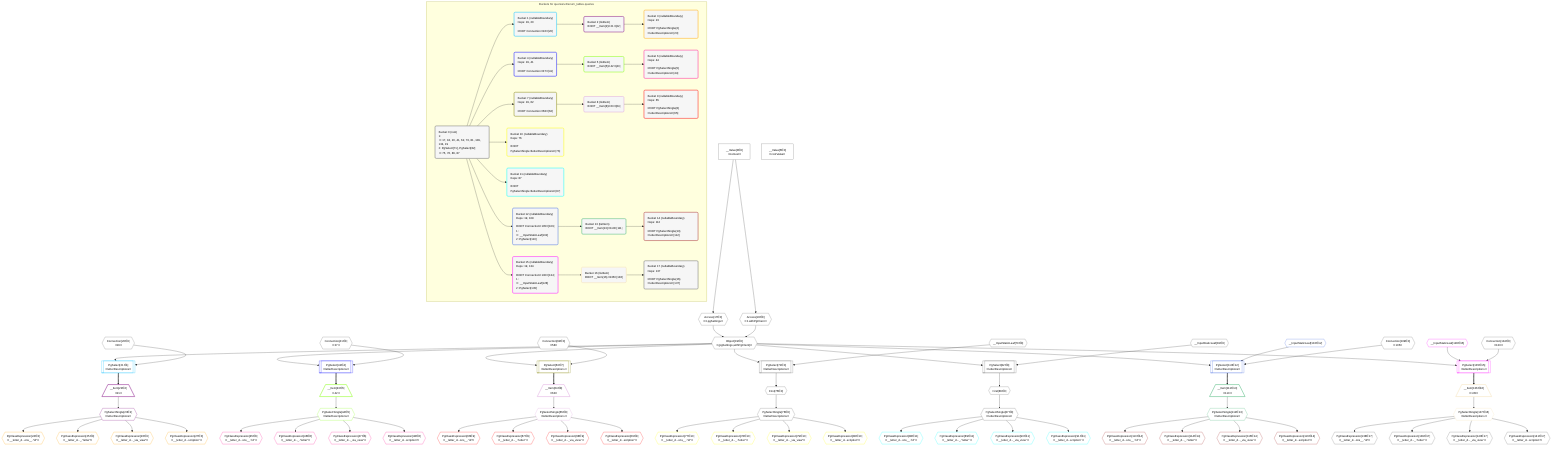 %%{init: {'themeVariables': { 'fontSize': '12px'}}}%%
graph TD
    classDef path fill:#eee,stroke:#000,color:#000
    classDef plan fill:#fff,stroke-width:1px,color:#000
    classDef itemplan fill:#fff,stroke-width:2px,color:#000
    classDef unbatchedplan fill:#dff,stroke-width:1px,color:#000
    classDef sideeffectplan fill:#fcc,stroke-width:2px,color:#000
    classDef bucket fill:#f6f6f6,color:#000,stroke-width:2px,text-align:left


    %% define steps
    __Value3["__Value[3∈0]<br />ᐸcontextᐳ"]:::plan
    __Value5["__Value[5∈0]<br />ᐸrootValueᐳ"]:::plan
    Access17{{"Access[17∈0]<br />ᐸ3.pgSettingsᐳ"}}:::plan
    Access18{{"Access[18∈0]<br />ᐸ3.withPgClientᐳ"}}:::plan
    Object19{{"Object[19∈0]<br />ᐸ{pgSettings,withPgClient}ᐳ"}}:::plan
    Connection20{{"Connection[20∈0]<br />ᐸ16ᐳ"}}:::plan
    PgSelect21[["PgSelect[21∈1]<br />ᐸletterDescriptionsᐳ"]]:::plan
    __Item22[/"__Item[22∈2]<br />ᐸ21ᐳ"\]:::itemplan
    PgSelectSingle23{{"PgSelectSingle[23∈2]<br />ᐸletterDescriptionsᐳ"}}:::plan
    PgClassExpression24{{"PgClassExpression[24∈3]<br />ᐸ__letter_d...ons__.”id”ᐳ"}}:::plan
    PgClassExpression25{{"PgClassExpression[25∈3]<br />ᐸ__letter_d..._.”letter”ᐳ"}}:::plan
    PgClassExpression26{{"PgClassExpression[26∈3]<br />ᐸ__letter_d..._via_view”ᐳ"}}:::plan
    PgClassExpression27{{"PgClassExpression[27∈3]<br />ᐸ__letter_d...scription”ᐳ"}}:::plan
    Connection41{{"Connection[41∈0]<br />ᐸ37ᐳ"}}:::plan
    PgSelect42[["PgSelect[42∈4]<br />ᐸletterDescriptionsᐳ"]]:::plan
    __Item43[/"__Item[43∈5]<br />ᐸ42ᐳ"\]:::itemplan
    PgSelectSingle44{{"PgSelectSingle[44∈5]<br />ᐸletterDescriptionsᐳ"}}:::plan
    PgClassExpression45{{"PgClassExpression[45∈6]<br />ᐸ__letter_d...ons__.”id”ᐳ"}}:::plan
    PgClassExpression46{{"PgClassExpression[46∈6]<br />ᐸ__letter_d..._.”letter”ᐳ"}}:::plan
    PgClassExpression47{{"PgClassExpression[47∈6]<br />ᐸ__letter_d..._via_view”ᐳ"}}:::plan
    PgClassExpression48{{"PgClassExpression[48∈6]<br />ᐸ__letter_d...scription”ᐳ"}}:::plan
    Connection62{{"Connection[62∈0]<br />ᐸ58ᐳ"}}:::plan
    PgSelect63[["PgSelect[63∈7]<br />ᐸletterDescriptionsᐳ"]]:::plan
    __Item64[/"__Item[64∈8]<br />ᐸ63ᐳ"\]:::itemplan
    PgSelectSingle65{{"PgSelectSingle[65∈8]<br />ᐸletterDescriptionsᐳ"}}:::plan
    PgClassExpression66{{"PgClassExpression[66∈9]<br />ᐸ__letter_d...ons__.”id”ᐳ"}}:::plan
    PgClassExpression67{{"PgClassExpression[67∈9]<br />ᐸ__letter_d..._.”letter”ᐳ"}}:::plan
    PgClassExpression68{{"PgClassExpression[68∈9]<br />ᐸ__letter_d..._via_view”ᐳ"}}:::plan
    PgClassExpression69{{"PgClassExpression[69∈9]<br />ᐸ__letter_d...scription”ᐳ"}}:::plan
    __InputStaticLeaf70{{"__InputStaticLeaf[70∈0]"}}:::plan
    PgSelect71[["PgSelect[71∈0]<br />ᐸletterDescriptionsᐳ"]]:::plan
    First75{{"First[75∈0]"}}:::plan
    PgSelectSingle76{{"PgSelectSingle[76∈0]<br />ᐸletterDescriptionsᐳ"}}:::plan
    PgClassExpression77{{"PgClassExpression[77∈10]<br />ᐸ__letter_d...ons__.”id”ᐳ"}}:::plan
    PgClassExpression78{{"PgClassExpression[78∈10]<br />ᐸ__letter_d..._.”letter”ᐳ"}}:::plan
    PgClassExpression79{{"PgClassExpression[79∈10]<br />ᐸ__letter_d..._via_view”ᐳ"}}:::plan
    PgClassExpression80{{"PgClassExpression[80∈10]<br />ᐸ__letter_d...scription”ᐳ"}}:::plan
    __InputStaticLeaf81{{"__InputStaticLeaf[81∈0]"}}:::plan
    PgSelect82[["PgSelect[82∈0]<br />ᐸletterDescriptionsᐳ"]]:::plan
    First86{{"First[86∈0]"}}:::plan
    PgSelectSingle87{{"PgSelectSingle[87∈0]<br />ᐸletterDescriptionsᐳ"}}:::plan
    PgClassExpression88{{"PgClassExpression[88∈11]<br />ᐸ__letter_d...ons__.”id”ᐳ"}}:::plan
    PgClassExpression89{{"PgClassExpression[89∈11]<br />ᐸ__letter_d..._.”letter”ᐳ"}}:::plan
    PgClassExpression90{{"PgClassExpression[90∈11]<br />ᐸ__letter_d..._via_view”ᐳ"}}:::plan
    PgClassExpression91{{"PgClassExpression[91∈11]<br />ᐸ__letter_d...scription”ᐳ"}}:::plan
    __InputStaticLeaf102{{"__InputStaticLeaf[102∈12]"}}:::plan
    Connection109{{"Connection[109∈0]<br />ᐸ105ᐳ"}}:::plan
    PgSelect110[["PgSelect[110∈12]<br />ᐸletterDescriptionsᐳ"]]:::plan
    __Item111[/"__Item[111∈13]<br />ᐸ110ᐳ"\]:::itemplan
    PgSelectSingle112{{"PgSelectSingle[112∈13]<br />ᐸletterDescriptionsᐳ"}}:::plan
    PgClassExpression113{{"PgClassExpression[113∈14]<br />ᐸ__letter_d...ons__.”id”ᐳ"}}:::plan
    PgClassExpression114{{"PgClassExpression[114∈14]<br />ᐸ__letter_d..._.”letter”ᐳ"}}:::plan
    PgClassExpression115{{"PgClassExpression[115∈14]<br />ᐸ__letter_d..._via_view”ᐳ"}}:::plan
    PgClassExpression116{{"PgClassExpression[116∈14]<br />ᐸ__letter_d...scription”ᐳ"}}:::plan
    __InputStaticLeaf128{{"__InputStaticLeaf[128∈15]"}}:::plan
    Connection134{{"Connection[134∈0]<br />ᐸ130ᐳ"}}:::plan
    PgSelect135[["PgSelect[135∈15]<br />ᐸletterDescriptionsᐳ"]]:::plan
    __Item136[/"__Item[136∈16]<br />ᐸ135ᐳ"\]:::itemplan
    PgSelectSingle137{{"PgSelectSingle[137∈16]<br />ᐸletterDescriptionsᐳ"}}:::plan
    PgClassExpression138{{"PgClassExpression[138∈17]<br />ᐸ__letter_d...ons__.”id”ᐳ"}}:::plan
    PgClassExpression139{{"PgClassExpression[139∈17]<br />ᐸ__letter_d..._.”letter”ᐳ"}}:::plan
    PgClassExpression140{{"PgClassExpression[140∈17]<br />ᐸ__letter_d..._via_view”ᐳ"}}:::plan
    PgClassExpression141{{"PgClassExpression[141∈17]<br />ᐸ__letter_d...scription”ᐳ"}}:::plan

    %% plan dependencies
    __Value3 --> Access17
    __Value3 --> Access18
    Access17 & Access18 --> Object19
    Object19 & Connection20 --> PgSelect21
    PgSelect21 ==> __Item22
    __Item22 --> PgSelectSingle23
    PgSelectSingle23 --> PgClassExpression24
    PgSelectSingle23 --> PgClassExpression25
    PgSelectSingle23 --> PgClassExpression26
    PgSelectSingle23 --> PgClassExpression27
    Object19 & Connection41 --> PgSelect42
    PgSelect42 ==> __Item43
    __Item43 --> PgSelectSingle44
    PgSelectSingle44 --> PgClassExpression45
    PgSelectSingle44 --> PgClassExpression46
    PgSelectSingle44 --> PgClassExpression47
    PgSelectSingle44 --> PgClassExpression48
    Object19 & Connection62 --> PgSelect63
    PgSelect63 ==> __Item64
    __Item64 --> PgSelectSingle65
    PgSelectSingle65 --> PgClassExpression66
    PgSelectSingle65 --> PgClassExpression67
    PgSelectSingle65 --> PgClassExpression68
    PgSelectSingle65 --> PgClassExpression69
    Object19 & __InputStaticLeaf70 --> PgSelect71
    PgSelect71 --> First75
    First75 --> PgSelectSingle76
    PgSelectSingle76 --> PgClassExpression77
    PgSelectSingle76 --> PgClassExpression78
    PgSelectSingle76 --> PgClassExpression79
    PgSelectSingle76 --> PgClassExpression80
    Object19 & __InputStaticLeaf81 --> PgSelect82
    PgSelect82 --> First86
    First86 --> PgSelectSingle87
    PgSelectSingle87 --> PgClassExpression88
    PgSelectSingle87 --> PgClassExpression89
    PgSelectSingle87 --> PgClassExpression90
    PgSelectSingle87 --> PgClassExpression91
    Object19 & __InputStaticLeaf102 & Connection109 --> PgSelect110
    PgSelect110 ==> __Item111
    __Item111 --> PgSelectSingle112
    PgSelectSingle112 --> PgClassExpression113
    PgSelectSingle112 --> PgClassExpression114
    PgSelectSingle112 --> PgClassExpression115
    PgSelectSingle112 --> PgClassExpression116
    Object19 & __InputStaticLeaf128 & Connection134 --> PgSelect135
    PgSelect135 ==> __Item136
    __Item136 --> PgSelectSingle137
    PgSelectSingle137 --> PgClassExpression138
    PgSelectSingle137 --> PgClassExpression139
    PgSelectSingle137 --> PgClassExpression140
    PgSelectSingle137 --> PgClassExpression141

    subgraph "Buckets for queries/v4/enum_tables.queries"
    Bucket0("Bucket 0 (root)<br />1: <br />ᐳ: 17, 18, 20, 41, 62, 70, 81, 109, 134, 19<br />2: PgSelect[71], PgSelect[82]<br />ᐳ: 75, 76, 86, 87"):::bucket
    classDef bucket0 stroke:#696969
    class Bucket0,__Value3,__Value5,Access17,Access18,Object19,Connection20,Connection41,Connection62,__InputStaticLeaf70,PgSelect71,First75,PgSelectSingle76,__InputStaticLeaf81,PgSelect82,First86,PgSelectSingle87,Connection109,Connection134 bucket0
    Bucket1("Bucket 1 (nullableBoundary)<br />Deps: 19, 20<br /><br />ROOT Connectionᐸ16ᐳ[20]"):::bucket
    classDef bucket1 stroke:#00bfff
    class Bucket1,PgSelect21 bucket1
    Bucket2("Bucket 2 (listItem)<br />ROOT __Item{2}ᐸ21ᐳ[22]"):::bucket
    classDef bucket2 stroke:#7f007f
    class Bucket2,__Item22,PgSelectSingle23 bucket2
    Bucket3("Bucket 3 (nullableBoundary)<br />Deps: 23<br /><br />ROOT PgSelectSingle{2}ᐸletterDescriptionsᐳ[23]"):::bucket
    classDef bucket3 stroke:#ffa500
    class Bucket3,PgClassExpression24,PgClassExpression25,PgClassExpression26,PgClassExpression27 bucket3
    Bucket4("Bucket 4 (nullableBoundary)<br />Deps: 19, 41<br /><br />ROOT Connectionᐸ37ᐳ[41]"):::bucket
    classDef bucket4 stroke:#0000ff
    class Bucket4,PgSelect42 bucket4
    Bucket5("Bucket 5 (listItem)<br />ROOT __Item{5}ᐸ42ᐳ[43]"):::bucket
    classDef bucket5 stroke:#7fff00
    class Bucket5,__Item43,PgSelectSingle44 bucket5
    Bucket6("Bucket 6 (nullableBoundary)<br />Deps: 44<br /><br />ROOT PgSelectSingle{5}ᐸletterDescriptionsᐳ[44]"):::bucket
    classDef bucket6 stroke:#ff1493
    class Bucket6,PgClassExpression45,PgClassExpression46,PgClassExpression47,PgClassExpression48 bucket6
    Bucket7("Bucket 7 (nullableBoundary)<br />Deps: 19, 62<br /><br />ROOT Connectionᐸ58ᐳ[62]"):::bucket
    classDef bucket7 stroke:#808000
    class Bucket7,PgSelect63 bucket7
    Bucket8("Bucket 8 (listItem)<br />ROOT __Item{8}ᐸ63ᐳ[64]"):::bucket
    classDef bucket8 stroke:#dda0dd
    class Bucket8,__Item64,PgSelectSingle65 bucket8
    Bucket9("Bucket 9 (nullableBoundary)<br />Deps: 65<br /><br />ROOT PgSelectSingle{8}ᐸletterDescriptionsᐳ[65]"):::bucket
    classDef bucket9 stroke:#ff0000
    class Bucket9,PgClassExpression66,PgClassExpression67,PgClassExpression68,PgClassExpression69 bucket9
    Bucket10("Bucket 10 (nullableBoundary)<br />Deps: 76<br /><br />ROOT PgSelectSingleᐸletterDescriptionsᐳ[76]"):::bucket
    classDef bucket10 stroke:#ffff00
    class Bucket10,PgClassExpression77,PgClassExpression78,PgClassExpression79,PgClassExpression80 bucket10
    Bucket11("Bucket 11 (nullableBoundary)<br />Deps: 87<br /><br />ROOT PgSelectSingleᐸletterDescriptionsᐳ[87]"):::bucket
    classDef bucket11 stroke:#00ffff
    class Bucket11,PgClassExpression88,PgClassExpression89,PgClassExpression90,PgClassExpression91 bucket11
    Bucket12("Bucket 12 (nullableBoundary)<br />Deps: 19, 109<br /><br />ROOT Connectionᐸ105ᐳ[109]<br />1: <br />ᐳ: __InputStaticLeaf[102]<br />2: PgSelect[110]"):::bucket
    classDef bucket12 stroke:#4169e1
    class Bucket12,__InputStaticLeaf102,PgSelect110 bucket12
    Bucket13("Bucket 13 (listItem)<br />ROOT __Item{13}ᐸ110ᐳ[111]"):::bucket
    classDef bucket13 stroke:#3cb371
    class Bucket13,__Item111,PgSelectSingle112 bucket13
    Bucket14("Bucket 14 (nullableBoundary)<br />Deps: 112<br /><br />ROOT PgSelectSingle{13}ᐸletterDescriptionsᐳ[112]"):::bucket
    classDef bucket14 stroke:#a52a2a
    class Bucket14,PgClassExpression113,PgClassExpression114,PgClassExpression115,PgClassExpression116 bucket14
    Bucket15("Bucket 15 (nullableBoundary)<br />Deps: 19, 134<br /><br />ROOT Connectionᐸ130ᐳ[134]<br />1: <br />ᐳ: __InputStaticLeaf[128]<br />2: PgSelect[135]"):::bucket
    classDef bucket15 stroke:#ff00ff
    class Bucket15,__InputStaticLeaf128,PgSelect135 bucket15
    Bucket16("Bucket 16 (listItem)<br />ROOT __Item{16}ᐸ135ᐳ[136]"):::bucket
    classDef bucket16 stroke:#f5deb3
    class Bucket16,__Item136,PgSelectSingle137 bucket16
    Bucket17("Bucket 17 (nullableBoundary)<br />Deps: 137<br /><br />ROOT PgSelectSingle{16}ᐸletterDescriptionsᐳ[137]"):::bucket
    classDef bucket17 stroke:#696969
    class Bucket17,PgClassExpression138,PgClassExpression139,PgClassExpression140,PgClassExpression141 bucket17
    Bucket0 --> Bucket1 & Bucket4 & Bucket7 & Bucket10 & Bucket11 & Bucket12 & Bucket15
    Bucket1 --> Bucket2
    Bucket2 --> Bucket3
    Bucket4 --> Bucket5
    Bucket5 --> Bucket6
    Bucket7 --> Bucket8
    Bucket8 --> Bucket9
    Bucket12 --> Bucket13
    Bucket13 --> Bucket14
    Bucket15 --> Bucket16
    Bucket16 --> Bucket17
    end